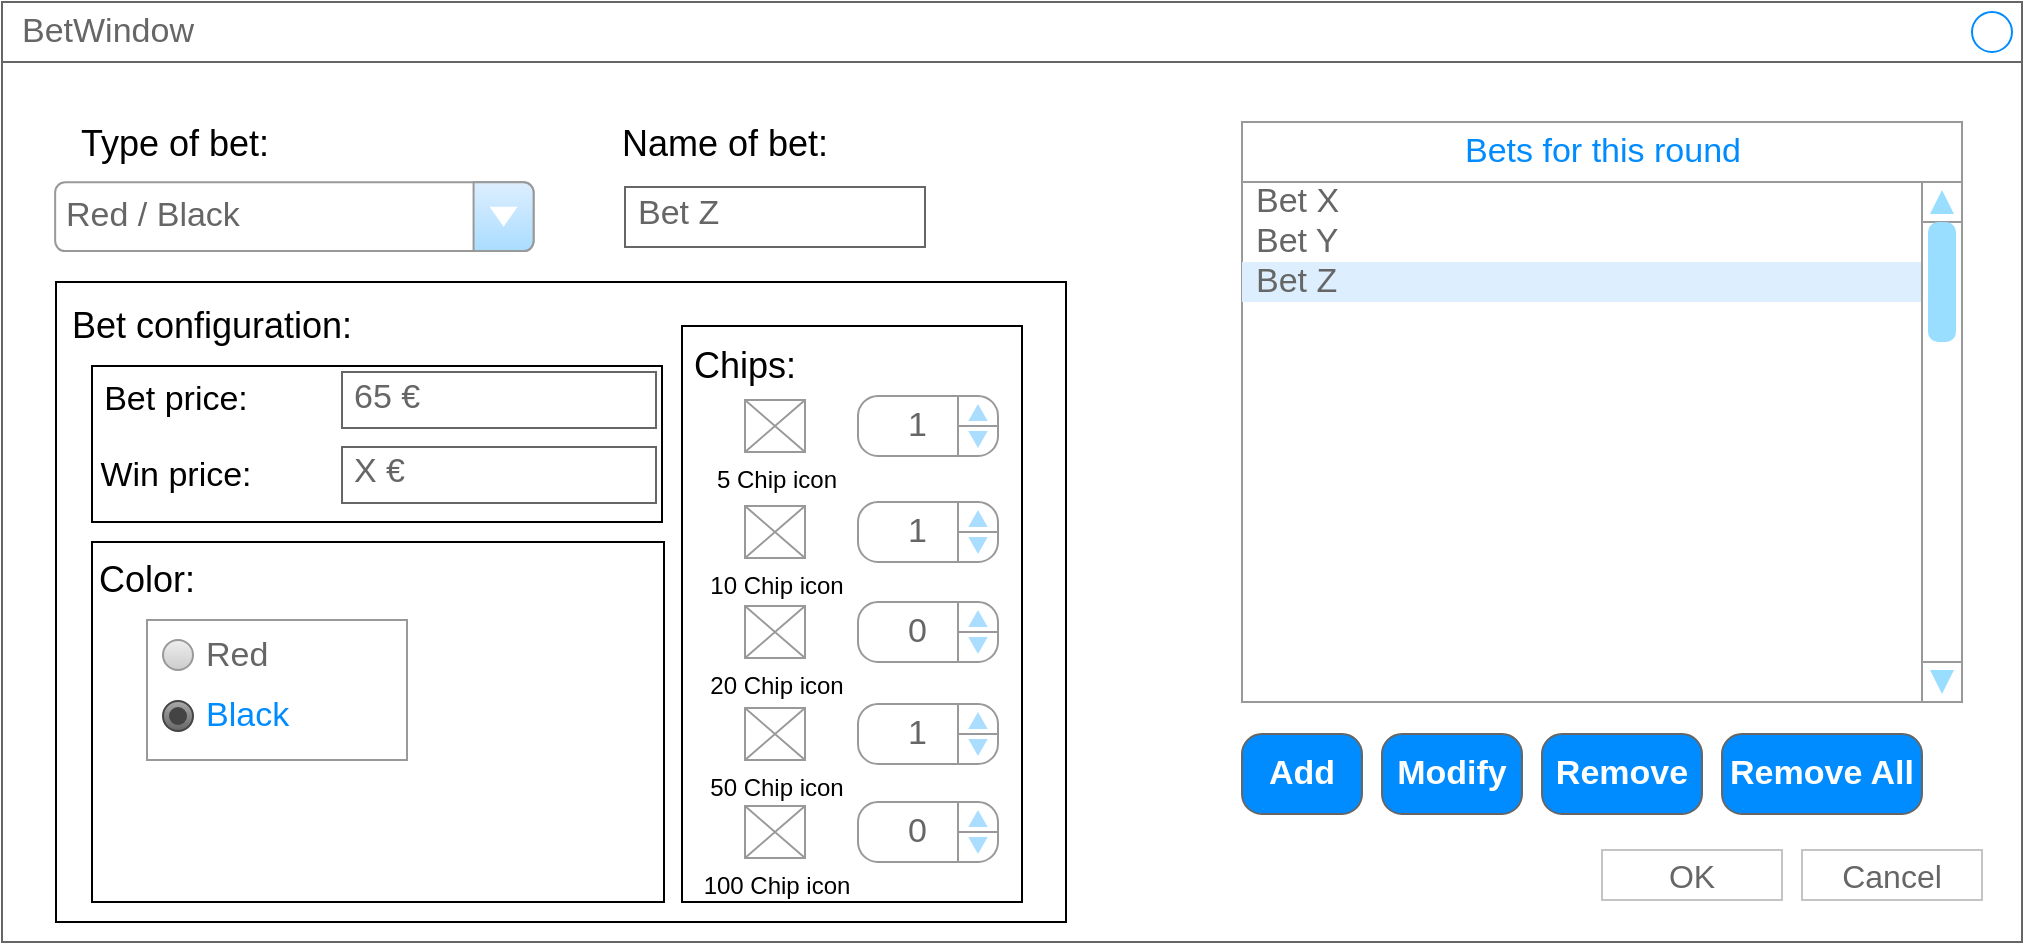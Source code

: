 <mxfile version="12.1.9" type="device" pages="1"><diagram id="097rqGmzlPQcfISvdnI5" name="Page-1"><mxGraphModel dx="854" dy="481" grid="1" gridSize="10" guides="1" tooltips="1" connect="1" arrows="1" fold="1" page="1" pageScale="1" pageWidth="827" pageHeight="1169" math="0" shadow="0"><root><mxCell id="0"/><mxCell id="1" parent="0"/><mxCell id="B4bGJ_wq9hWYj2j8rx7e-1" value="" style="strokeWidth=1;shadow=0;dashed=0;align=center;html=1;shape=mxgraph.mockup.containers.rrect;rSize=0;strokeColor=#666666;fontColor=#666666;fontSize=17;verticalAlign=top;whiteSpace=wrap;fillColor=#ffffff;spacingTop=32;" vertex="1" parent="1"><mxGeometry x="20" y="20" width="1010" height="470" as="geometry"/></mxCell><mxCell id="B4bGJ_wq9hWYj2j8rx7e-2" value="BetWindow" style="strokeWidth=1;shadow=0;dashed=0;align=center;html=1;shape=mxgraph.mockup.containers.rrect;rSize=0;fontSize=17;fontColor=#666666;strokeColor=#666666;align=left;spacingLeft=8;fillColor=none;resizeWidth=1;" vertex="1" parent="B4bGJ_wq9hWYj2j8rx7e-1"><mxGeometry width="1010" height="30" relative="1" as="geometry"/></mxCell><mxCell id="B4bGJ_wq9hWYj2j8rx7e-3" value="" style="shape=ellipse;strokeColor=#008cff;resizable=0;fillColor=none;html=1;" vertex="1" parent="B4bGJ_wq9hWYj2j8rx7e-2"><mxGeometry x="1" y="0.5" width="20" height="20" relative="1" as="geometry"><mxPoint x="-25" y="-10" as="offset"/></mxGeometry></mxCell><mxCell id="B4bGJ_wq9hWYj2j8rx7e-4" value="Cancel" style="strokeWidth=1;shadow=0;dashed=0;align=center;html=1;shape=mxgraph.mockup.containers.rrect;rSize=0;fontSize=16;fontColor=#666666;strokeColor=#c4c4c4;whiteSpace=wrap;fillColor=none;" vertex="1" parent="B4bGJ_wq9hWYj2j8rx7e-1"><mxGeometry x="0.25" y="1" width="90" height="25" relative="1" as="geometry"><mxPoint x="647.5" y="-46" as="offset"/></mxGeometry></mxCell><mxCell id="B4bGJ_wq9hWYj2j8rx7e-5" value="OK" style="strokeWidth=1;shadow=0;dashed=0;align=center;html=1;shape=mxgraph.mockup.containers.rrect;rSize=0;fontSize=16;fontColor=#666666;strokeColor=#c4c4c4;whiteSpace=wrap;fillColor=none;" vertex="1" parent="B4bGJ_wq9hWYj2j8rx7e-1"><mxGeometry x="0.75" y="1" width="90" height="25" relative="1" as="geometry"><mxPoint x="42.5" y="-46" as="offset"/></mxGeometry></mxCell><mxCell id="B4bGJ_wq9hWYj2j8rx7e-6" value="&lt;font style=&quot;font-size: 18px&quot;&gt;Type of bet:&lt;/font&gt;" style="text;html=1;strokeColor=none;fillColor=none;align=center;verticalAlign=middle;whiteSpace=wrap;rounded=0;" vertex="1" parent="B4bGJ_wq9hWYj2j8rx7e-1"><mxGeometry x="20.079" y="59.78" width="132.895" height="22.927" as="geometry"/></mxCell><mxCell id="B4bGJ_wq9hWYj2j8rx7e-7" value="Red / Black" style="strokeWidth=1;shadow=0;dashed=0;align=center;html=1;shape=mxgraph.mockup.forms.comboBox;strokeColor=#999999;fillColor=#ddeeff;align=left;fillColor2=#aaddff;mainText=;fontColor=#666666;fontSize=17;spacingLeft=3;" vertex="1" parent="B4bGJ_wq9hWYj2j8rx7e-1"><mxGeometry x="26.579" y="90.171" width="239.211" height="34.39" as="geometry"/></mxCell><mxCell id="B4bGJ_wq9hWYj2j8rx7e-8" value="" style="rounded=0;whiteSpace=wrap;html=1;" vertex="1" parent="B4bGJ_wq9hWYj2j8rx7e-1"><mxGeometry x="27" y="140" width="505" height="320" as="geometry"/></mxCell><mxCell id="B4bGJ_wq9hWYj2j8rx7e-9" value="&lt;font style=&quot;font-size: 18px&quot;&gt;Bet configuration:&lt;/font&gt;" style="text;html=1;strokeColor=none;fillColor=none;align=center;verticalAlign=middle;whiteSpace=wrap;rounded=0;" vertex="1" parent="B4bGJ_wq9hWYj2j8rx7e-1"><mxGeometry x="26.5" y="150" width="156" height="23" as="geometry"/></mxCell><mxCell id="B4bGJ_wq9hWYj2j8rx7e-10" value="" style="rounded=0;whiteSpace=wrap;html=1;" vertex="1" parent="B4bGJ_wq9hWYj2j8rx7e-1"><mxGeometry x="340" y="162" width="170" height="288" as="geometry"/></mxCell><mxCell id="B4bGJ_wq9hWYj2j8rx7e-11" value="5 Chip icon" style="verticalLabelPosition=bottom;shadow=0;dashed=0;align=center;html=1;verticalAlign=top;strokeWidth=1;shape=mxgraph.mockup.graphics.simpleIcon;strokeColor=#999999;fillColor=#ffffff;" vertex="1" parent="B4bGJ_wq9hWYj2j8rx7e-1"><mxGeometry x="371.5" y="199" width="30" height="26" as="geometry"/></mxCell><mxCell id="B4bGJ_wq9hWYj2j8rx7e-12" value="&lt;table style=&quot;width: 100% ; height: 100%&quot; cellspacing=&quot;0&quot; cellpadding=&quot;0&quot;&gt;&lt;tbody&gt;&lt;tr&gt;&lt;td style=&quot;width: 85%&quot;&gt;1&lt;/td&gt;&lt;td style=&quot;width: 15%&quot;&gt;&lt;br&gt;&lt;/td&gt;&lt;/tr&gt;&lt;/tbody&gt;&lt;/table&gt;" style="strokeWidth=1;shadow=0;dashed=0;align=center;html=1;shape=mxgraph.mockup.forms.spinner;strokeColor=#999999;spinLayout=right;spinStyle=normal;adjStyle=triangle;fillColor=#aaddff;fontSize=17;fontColor=#666666;mainText=;html=1;overflow=fill;" vertex="1" parent="B4bGJ_wq9hWYj2j8rx7e-1"><mxGeometry x="428" y="197" width="70" height="30" as="geometry"/></mxCell><mxCell id="B4bGJ_wq9hWYj2j8rx7e-13" value="&lt;font style=&quot;font-size: 18px&quot;&gt;Chips:&lt;/font&gt;" style="text;html=1;strokeColor=none;fillColor=none;align=center;verticalAlign=middle;whiteSpace=wrap;rounded=0;" vertex="1" parent="B4bGJ_wq9hWYj2j8rx7e-1"><mxGeometry x="336" y="170" width="71" height="23" as="geometry"/></mxCell><mxCell id="B4bGJ_wq9hWYj2j8rx7e-14" value="10 Chip icon" style="verticalLabelPosition=bottom;shadow=0;dashed=0;align=center;html=1;verticalAlign=top;strokeWidth=1;shape=mxgraph.mockup.graphics.simpleIcon;strokeColor=#999999;fillColor=#ffffff;" vertex="1" parent="B4bGJ_wq9hWYj2j8rx7e-1"><mxGeometry x="371.5" y="252" width="30" height="26" as="geometry"/></mxCell><mxCell id="B4bGJ_wq9hWYj2j8rx7e-15" value="&lt;table style=&quot;width: 100% ; height: 100%&quot; cellspacing=&quot;0&quot; cellpadding=&quot;0&quot;&gt;&lt;tbody&gt;&lt;tr&gt;&lt;td style=&quot;width: 85%&quot;&gt;1&lt;/td&gt;&lt;td style=&quot;width: 15%&quot;&gt;&lt;br&gt;&lt;/td&gt;&lt;/tr&gt;&lt;/tbody&gt;&lt;/table&gt;" style="strokeWidth=1;shadow=0;dashed=0;align=center;html=1;shape=mxgraph.mockup.forms.spinner;strokeColor=#999999;spinLayout=right;spinStyle=normal;adjStyle=triangle;fillColor=#aaddff;fontSize=17;fontColor=#666666;mainText=;html=1;overflow=fill;" vertex="1" parent="B4bGJ_wq9hWYj2j8rx7e-1"><mxGeometry x="428" y="250" width="70" height="30" as="geometry"/></mxCell><mxCell id="B4bGJ_wq9hWYj2j8rx7e-16" value="20 Chip icon" style="verticalLabelPosition=bottom;shadow=0;dashed=0;align=center;html=1;verticalAlign=top;strokeWidth=1;shape=mxgraph.mockup.graphics.simpleIcon;strokeColor=#999999;fillColor=#ffffff;" vertex="1" parent="B4bGJ_wq9hWYj2j8rx7e-1"><mxGeometry x="371.5" y="302" width="30" height="26" as="geometry"/></mxCell><mxCell id="B4bGJ_wq9hWYj2j8rx7e-17" value="&lt;table style=&quot;width: 100% ; height: 100%&quot; cellspacing=&quot;0&quot; cellpadding=&quot;0&quot;&gt;&lt;tbody&gt;&lt;tr&gt;&lt;td style=&quot;width: 85%&quot;&gt;0&lt;/td&gt;&lt;td style=&quot;width: 15%&quot;&gt;&lt;br&gt;&lt;/td&gt;&lt;/tr&gt;&lt;/tbody&gt;&lt;/table&gt;" style="strokeWidth=1;shadow=0;dashed=0;align=center;html=1;shape=mxgraph.mockup.forms.spinner;strokeColor=#999999;spinLayout=right;spinStyle=normal;adjStyle=triangle;fillColor=#aaddff;fontSize=17;fontColor=#666666;mainText=;html=1;overflow=fill;" vertex="1" parent="B4bGJ_wq9hWYj2j8rx7e-1"><mxGeometry x="428" y="300" width="70" height="30" as="geometry"/></mxCell><mxCell id="B4bGJ_wq9hWYj2j8rx7e-18" value="50 Chip icon" style="verticalLabelPosition=bottom;shadow=0;dashed=0;align=center;html=1;verticalAlign=top;strokeWidth=1;shape=mxgraph.mockup.graphics.simpleIcon;strokeColor=#999999;fillColor=#ffffff;" vertex="1" parent="B4bGJ_wq9hWYj2j8rx7e-1"><mxGeometry x="371.5" y="353" width="30" height="26" as="geometry"/></mxCell><mxCell id="B4bGJ_wq9hWYj2j8rx7e-19" value="&lt;table style=&quot;width: 100% ; height: 100%&quot; cellspacing=&quot;0&quot; cellpadding=&quot;0&quot;&gt;&lt;tbody&gt;&lt;tr&gt;&lt;td style=&quot;width: 85%&quot;&gt;1&lt;/td&gt;&lt;td style=&quot;width: 15%&quot;&gt;&lt;br&gt;&lt;/td&gt;&lt;/tr&gt;&lt;/tbody&gt;&lt;/table&gt;" style="strokeWidth=1;shadow=0;dashed=0;align=center;html=1;shape=mxgraph.mockup.forms.spinner;strokeColor=#999999;spinLayout=right;spinStyle=normal;adjStyle=triangle;fillColor=#aaddff;fontSize=17;fontColor=#666666;mainText=;html=1;overflow=fill;" vertex="1" parent="B4bGJ_wq9hWYj2j8rx7e-1"><mxGeometry x="428" y="351" width="70" height="30" as="geometry"/></mxCell><mxCell id="B4bGJ_wq9hWYj2j8rx7e-20" value="100 Chip icon" style="verticalLabelPosition=bottom;shadow=0;dashed=0;align=center;html=1;verticalAlign=top;strokeWidth=1;shape=mxgraph.mockup.graphics.simpleIcon;strokeColor=#999999;fillColor=#ffffff;" vertex="1" parent="B4bGJ_wq9hWYj2j8rx7e-1"><mxGeometry x="371.5" y="402" width="30" height="26" as="geometry"/></mxCell><mxCell id="B4bGJ_wq9hWYj2j8rx7e-21" value="&lt;table style=&quot;width: 100% ; height: 100%&quot; cellspacing=&quot;0&quot; cellpadding=&quot;0&quot;&gt;&lt;tbody&gt;&lt;tr&gt;&lt;td style=&quot;width: 85%&quot;&gt;0&lt;/td&gt;&lt;td style=&quot;width: 15%&quot;&gt;&lt;br&gt;&lt;/td&gt;&lt;/tr&gt;&lt;/tbody&gt;&lt;/table&gt;" style="strokeWidth=1;shadow=0;dashed=0;align=center;html=1;shape=mxgraph.mockup.forms.spinner;strokeColor=#999999;spinLayout=right;spinStyle=normal;adjStyle=triangle;fillColor=#aaddff;fontSize=17;fontColor=#666666;mainText=;html=1;overflow=fill;" vertex="1" parent="B4bGJ_wq9hWYj2j8rx7e-1"><mxGeometry x="428" y="400" width="70" height="30" as="geometry"/></mxCell><mxCell id="B4bGJ_wq9hWYj2j8rx7e-24" value="" style="rounded=0;whiteSpace=wrap;html=1;" vertex="1" parent="B4bGJ_wq9hWYj2j8rx7e-1"><mxGeometry x="45" y="270" width="286" height="180" as="geometry"/></mxCell><mxCell id="B4bGJ_wq9hWYj2j8rx7e-25" value="" style="rounded=0;whiteSpace=wrap;html=1;" vertex="1" parent="B4bGJ_wq9hWYj2j8rx7e-1"><mxGeometry x="45" y="182" width="285" height="78" as="geometry"/></mxCell><mxCell id="B4bGJ_wq9hWYj2j8rx7e-26" value="&lt;font style=&quot;font-size: 17px&quot;&gt;Bet price:&lt;/font&gt;" style="text;html=1;strokeColor=none;fillColor=none;align=center;verticalAlign=middle;whiteSpace=wrap;rounded=0;" vertex="1" parent="B4bGJ_wq9hWYj2j8rx7e-1"><mxGeometry x="46.5" y="183.5" width="80" height="31" as="geometry"/></mxCell><mxCell id="B4bGJ_wq9hWYj2j8rx7e-27" value="65 €" style="strokeWidth=1;shadow=0;dashed=0;align=center;html=1;shape=mxgraph.mockup.text.textBox;fillColor=#ffffff;fontColor=#666666;align=left;fontSize=17;spacingLeft=4;spacingTop=-3;strokeColor=#666666;mainText=" vertex="1" parent="B4bGJ_wq9hWYj2j8rx7e-1"><mxGeometry x="170" y="185" width="157" height="28" as="geometry"/></mxCell><mxCell id="B4bGJ_wq9hWYj2j8rx7e-28" value="&lt;font style=&quot;font-size: 17px&quot;&gt;Win price:&lt;/font&gt;" style="text;html=1;strokeColor=none;fillColor=none;align=center;verticalAlign=middle;whiteSpace=wrap;rounded=0;" vertex="1" parent="B4bGJ_wq9hWYj2j8rx7e-1"><mxGeometry x="46.5" y="221" width="80" height="31" as="geometry"/></mxCell><mxCell id="B4bGJ_wq9hWYj2j8rx7e-29" value="X €" style="strokeWidth=1;shadow=0;dashed=0;align=center;html=1;shape=mxgraph.mockup.text.textBox;fillColor=#ffffff;fontColor=#666666;align=left;fontSize=17;spacingLeft=4;spacingTop=-3;strokeColor=#666666;mainText=" vertex="1" parent="B4bGJ_wq9hWYj2j8rx7e-1"><mxGeometry x="170" y="222.5" width="157" height="28" as="geometry"/></mxCell><mxCell id="B4bGJ_wq9hWYj2j8rx7e-30" value="&lt;font style=&quot;font-size: 18px&quot;&gt;Color:&lt;/font&gt;" style="text;html=1;strokeColor=none;fillColor=none;align=center;verticalAlign=middle;whiteSpace=wrap;rounded=0;" vertex="1" parent="B4bGJ_wq9hWYj2j8rx7e-1"><mxGeometry x="45" y="277" width="55" height="23" as="geometry"/></mxCell><mxCell id="B4bGJ_wq9hWYj2j8rx7e-31" value="" style="strokeWidth=1;shadow=0;dashed=0;align=center;html=1;shape=mxgraph.mockup.forms.rrect;rSize=0;strokeColor=#999999;fillColor=#ffffff;recursiveResize=0;" vertex="1" parent="B4bGJ_wq9hWYj2j8rx7e-1"><mxGeometry x="72.5" y="309" width="130" height="70" as="geometry"/></mxCell><mxCell id="B4bGJ_wq9hWYj2j8rx7e-33" value="Red" style="shape=ellipse;rSize=0;fillColor=#eeeeee;strokeColor=#999999;gradientColor=#cccccc;html=1;align=left;spacingLeft=4;fontSize=17;fontColor=#666666;labelPosition=right;" vertex="1" parent="B4bGJ_wq9hWYj2j8rx7e-31"><mxGeometry x="8" y="10" width="15" height="15" as="geometry"/></mxCell><mxCell id="B4bGJ_wq9hWYj2j8rx7e-34" value="Black" style="shape=ellipse;rSize=0;fillColor=#aaaaaa;strokeColor=#444444;gradientColor=#666666;html=1;align=left;spacingLeft=4;fontSize=17;fontColor=#008cff;labelPosition=right;" vertex="1" parent="B4bGJ_wq9hWYj2j8rx7e-31"><mxGeometry x="8" y="40.5" width="15" height="15" as="geometry"/></mxCell><mxCell id="B4bGJ_wq9hWYj2j8rx7e-35" value="" style="shape=ellipse;fillColor=#444444;strokeColor=none;html=1;" vertex="1" parent="B4bGJ_wq9hWYj2j8rx7e-34"><mxGeometry x="3" y="3" width="9" height="9" as="geometry"/></mxCell><mxCell id="B4bGJ_wq9hWYj2j8rx7e-42" value="" style="strokeWidth=1;shadow=0;dashed=0;align=center;html=1;shape=mxgraph.mockup.forms.rrect;rSize=0;strokeColor=#999999;fillColor=#ffffff;" vertex="1" parent="B4bGJ_wq9hWYj2j8rx7e-1"><mxGeometry x="620" y="60" width="360" height="290" as="geometry"/></mxCell><mxCell id="B4bGJ_wq9hWYj2j8rx7e-43" value="Bets for this round" style="strokeWidth=1;shadow=0;dashed=0;align=center;html=1;shape=mxgraph.mockup.forms.rrect;rSize=0;strokeColor=#999999;fontColor=#008cff;fontSize=17;fillColor=#ffffff;resizeWidth=1;" vertex="1" parent="B4bGJ_wq9hWYj2j8rx7e-42"><mxGeometry width="360" height="30" relative="1" as="geometry"/></mxCell><mxCell id="B4bGJ_wq9hWYj2j8rx7e-44" value="Bet X" style="strokeWidth=1;shadow=0;dashed=0;align=center;html=1;shape=mxgraph.mockup.forms.anchor;fontSize=17;fontColor=#666666;align=left;spacingLeft=5;resizeWidth=1;" vertex="1" parent="B4bGJ_wq9hWYj2j8rx7e-42"><mxGeometry width="360" height="20" relative="1" as="geometry"><mxPoint y="30" as="offset"/></mxGeometry></mxCell><mxCell id="B4bGJ_wq9hWYj2j8rx7e-45" value="Bet Y" style="strokeWidth=1;shadow=0;dashed=0;align=center;html=1;shape=mxgraph.mockup.forms.anchor;fontSize=17;fontColor=#666666;align=left;spacingLeft=5;resizeWidth=1;" vertex="1" parent="B4bGJ_wq9hWYj2j8rx7e-42"><mxGeometry width="360" height="20" relative="1" as="geometry"><mxPoint y="50" as="offset"/></mxGeometry></mxCell><mxCell id="B4bGJ_wq9hWYj2j8rx7e-46" value="Bet Z" style="strokeWidth=1;shadow=0;dashed=0;align=center;html=1;shape=mxgraph.mockup.forms.rrect;rSize=0;fontSize=17;fontColor=#666666;align=left;spacingLeft=5;fillColor=#ddeeff;strokeColor=none;resizeWidth=1;" vertex="1" parent="B4bGJ_wq9hWYj2j8rx7e-42"><mxGeometry width="360" height="20" relative="1" as="geometry"><mxPoint y="70" as="offset"/></mxGeometry></mxCell><mxCell id="B4bGJ_wq9hWYj2j8rx7e-47" value="" style="strokeWidth=1;shadow=0;dashed=0;align=center;html=1;shape=mxgraph.mockup.forms.anchor;fontSize=17;fontColor=#666666;align=left;spacingLeft=5;resizeWidth=1;" vertex="1" parent="B4bGJ_wq9hWYj2j8rx7e-42"><mxGeometry width="360" height="20" relative="1" as="geometry"><mxPoint y="90" as="offset"/></mxGeometry></mxCell><mxCell id="B4bGJ_wq9hWYj2j8rx7e-48" value="" style="verticalLabelPosition=bottom;shadow=0;dashed=0;align=center;html=1;verticalAlign=top;strokeWidth=1;shape=mxgraph.mockup.navigation.scrollBar;fillColor=#ffffff;strokeColor=#999999;barPos=100;fillColor2=#99ddff;strokeColor2=none;direction=north;" vertex="1" parent="B4bGJ_wq9hWYj2j8rx7e-42"><mxGeometry x="340" y="30" width="20" height="260" as="geometry"/></mxCell><mxCell id="B4bGJ_wq9hWYj2j8rx7e-49" value="Add" style="strokeWidth=1;shadow=0;dashed=0;align=center;html=1;shape=mxgraph.mockup.buttons.button;strokeColor=#666666;fontColor=#ffffff;mainText=;buttonStyle=round;fontSize=17;fontStyle=1;fillColor=#008cff;whiteSpace=wrap;" vertex="1" parent="B4bGJ_wq9hWYj2j8rx7e-1"><mxGeometry x="620" y="366" width="60" height="40" as="geometry"/></mxCell><mxCell id="B4bGJ_wq9hWYj2j8rx7e-50" value="Modify" style="strokeWidth=1;shadow=0;dashed=0;align=center;html=1;shape=mxgraph.mockup.buttons.button;strokeColor=#666666;fontColor=#ffffff;mainText=;buttonStyle=round;fontSize=17;fontStyle=1;fillColor=#008cff;whiteSpace=wrap;" vertex="1" parent="B4bGJ_wq9hWYj2j8rx7e-1"><mxGeometry x="690" y="366" width="70" height="40" as="geometry"/></mxCell><mxCell id="B4bGJ_wq9hWYj2j8rx7e-51" value="Remove" style="strokeWidth=1;shadow=0;dashed=0;align=center;html=1;shape=mxgraph.mockup.buttons.button;strokeColor=#666666;fontColor=#ffffff;mainText=;buttonStyle=round;fontSize=17;fontStyle=1;fillColor=#008cff;whiteSpace=wrap;" vertex="1" parent="B4bGJ_wq9hWYj2j8rx7e-1"><mxGeometry x="770" y="366" width="80" height="40" as="geometry"/></mxCell><mxCell id="B4bGJ_wq9hWYj2j8rx7e-94" value="Remove All" style="strokeWidth=1;shadow=0;dashed=0;align=center;html=1;shape=mxgraph.mockup.buttons.button;strokeColor=#666666;fontColor=#ffffff;mainText=;buttonStyle=round;fontSize=17;fontStyle=1;fillColor=#008cff;whiteSpace=wrap;" vertex="1" parent="B4bGJ_wq9hWYj2j8rx7e-1"><mxGeometry x="860" y="366" width="100" height="40" as="geometry"/></mxCell><mxCell id="B4bGJ_wq9hWYj2j8rx7e-95" value="&lt;font style=&quot;font-size: 18px&quot;&gt;Name of bet:&lt;/font&gt;" style="text;html=1;strokeColor=none;fillColor=none;align=center;verticalAlign=middle;whiteSpace=wrap;rounded=0;" vertex="1" parent="B4bGJ_wq9hWYj2j8rx7e-1"><mxGeometry x="295.079" y="59.78" width="132.895" height="22.927" as="geometry"/></mxCell><mxCell id="B4bGJ_wq9hWYj2j8rx7e-96" value="Bet Z" style="strokeWidth=1;shadow=0;dashed=0;align=center;html=1;shape=mxgraph.mockup.text.textBox;fillColor=#ffffff;fontColor=#666666;align=left;fontSize=17;spacingLeft=4;spacingTop=-3;strokeColor=#666666;mainText=" vertex="1" parent="B4bGJ_wq9hWYj2j8rx7e-1"><mxGeometry x="311.5" y="92.5" width="150" height="30" as="geometry"/></mxCell></root></mxGraphModel></diagram></mxfile>